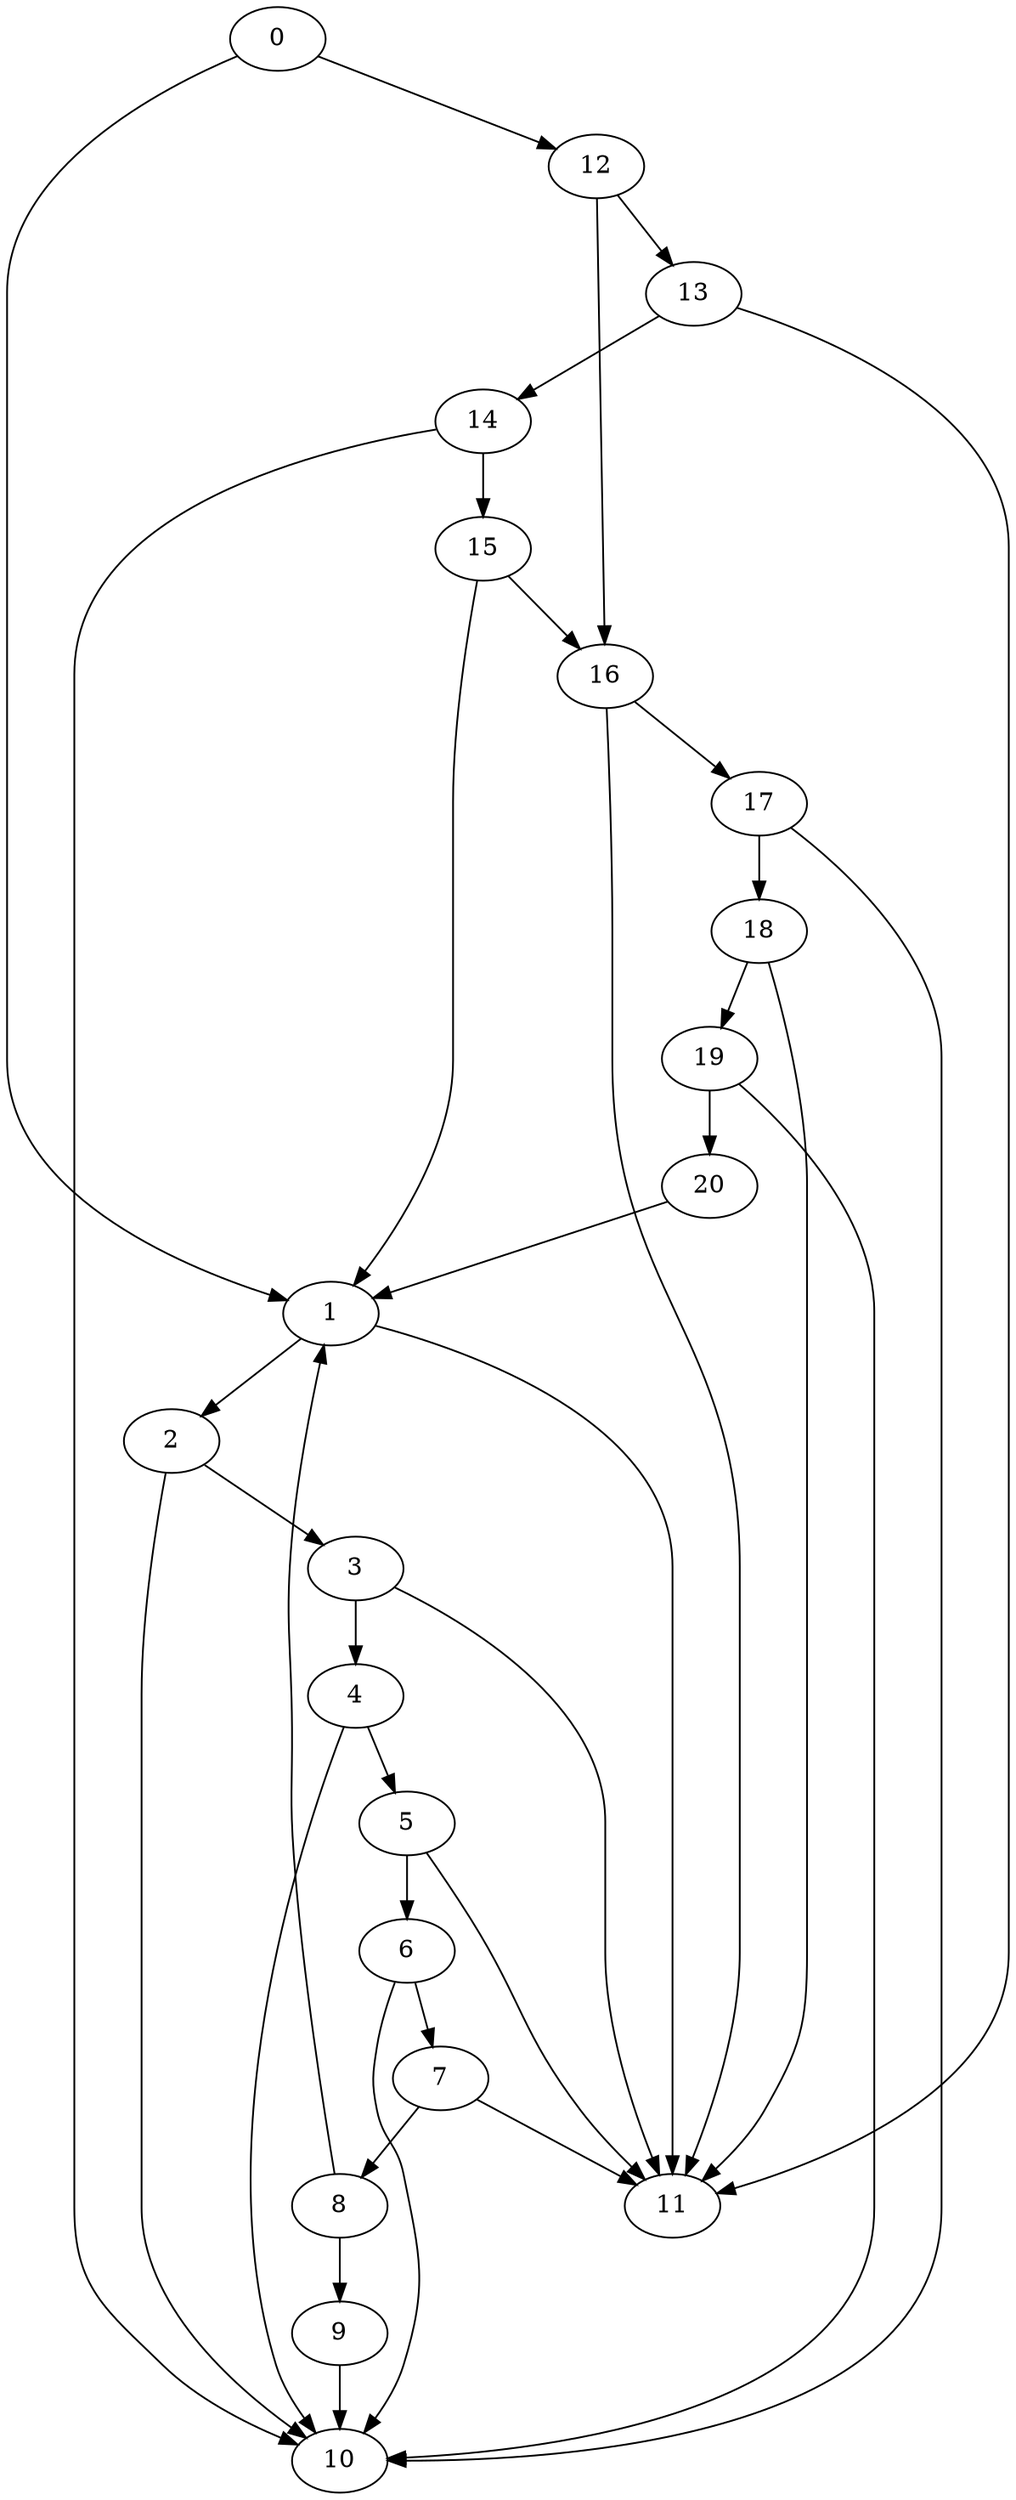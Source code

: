 digraph {
	0
	1
	2
	3
	4
	5
	6
	7
	8
	9
	10
	11
	12
	13
	14
	15
	16
	17
	18
	19
	20
	2 -> 3
	4 -> 5
	17 -> 18
	18 -> 19
	14 -> 15
	12 -> 16
	15 -> 16
	16 -> 17
	0 -> 1
	8 -> 1
	15 -> 1
	20 -> 1
	1 -> 2
	5 -> 6
	6 -> 10
	9 -> 10
	14 -> 10
	17 -> 10
	19 -> 10
	2 -> 10
	4 -> 10
	12 -> 13
	19 -> 20
	6 -> 7
	7 -> 8
	8 -> 9
	3 -> 11
	5 -> 11
	7 -> 11
	13 -> 11
	16 -> 11
	18 -> 11
	1 -> 11
	0 -> 12
	3 -> 4
	13 -> 14
}
